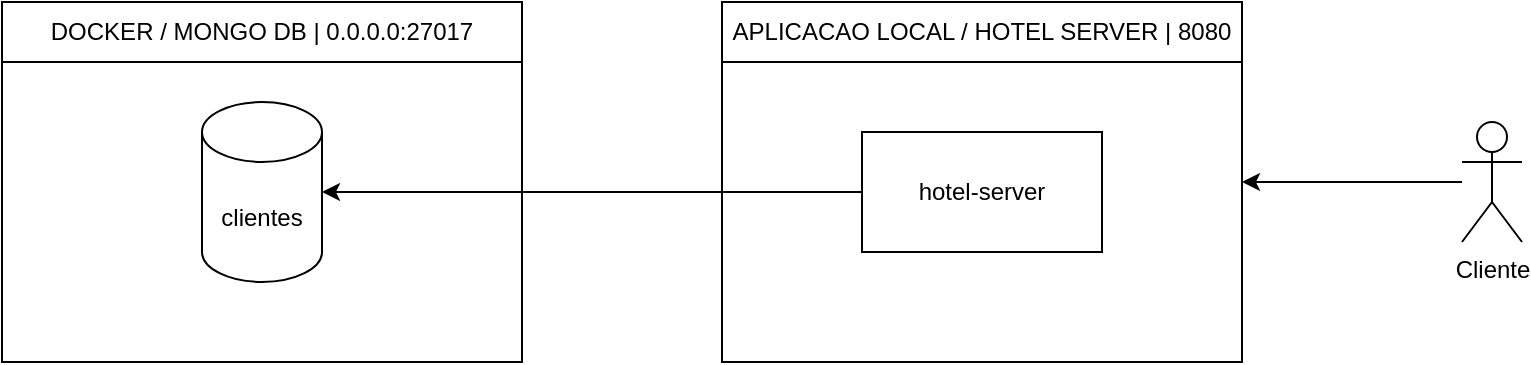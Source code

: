 <mxfile version="27.1.6">
  <diagram name="Page-1" id="7Xq46UEuC-JU0hLwkkQa">
    <mxGraphModel dx="1185" dy="620" grid="1" gridSize="10" guides="1" tooltips="1" connect="1" arrows="1" fold="1" page="1" pageScale="1" pageWidth="850" pageHeight="1100" math="0" shadow="0">
      <root>
        <mxCell id="0" />
        <mxCell id="1" parent="0" />
        <mxCell id="7t_1KPzHrTVTQA51yB6z-1" value="" style="rounded=0;whiteSpace=wrap;html=1;" vertex="1" parent="1">
          <mxGeometry x="40" y="40" width="260" height="180" as="geometry" />
        </mxCell>
        <mxCell id="7t_1KPzHrTVTQA51yB6z-2" value="DOCKER / MONGO DB | 0.0.0.0:27017" style="rounded=0;whiteSpace=wrap;html=1;" vertex="1" parent="1">
          <mxGeometry x="40" y="40" width="260" height="30" as="geometry" />
        </mxCell>
        <mxCell id="7t_1KPzHrTVTQA51yB6z-3" value="clientes" style="shape=cylinder3;whiteSpace=wrap;html=1;boundedLbl=1;backgroundOutline=1;size=15;" vertex="1" parent="1">
          <mxGeometry x="140" y="90" width="60" height="90" as="geometry" />
        </mxCell>
        <mxCell id="7t_1KPzHrTVTQA51yB6z-4" value="" style="rounded=0;whiteSpace=wrap;html=1;" vertex="1" parent="1">
          <mxGeometry x="400" y="40" width="260" height="180" as="geometry" />
        </mxCell>
        <mxCell id="7t_1KPzHrTVTQA51yB6z-5" value="APLICACAO LOCAL / HOTEL SERVER | 8080" style="rounded=0;whiteSpace=wrap;html=1;" vertex="1" parent="1">
          <mxGeometry x="400" y="40" width="260" height="30" as="geometry" />
        </mxCell>
        <mxCell id="7t_1KPzHrTVTQA51yB6z-11" style="edgeStyle=orthogonalEdgeStyle;rounded=0;orthogonalLoop=1;jettySize=auto;html=1;" edge="1" parent="1" source="7t_1KPzHrTVTQA51yB6z-7" target="7t_1KPzHrTVTQA51yB6z-3">
          <mxGeometry relative="1" as="geometry" />
        </mxCell>
        <mxCell id="7t_1KPzHrTVTQA51yB6z-7" value="hotel-server" style="rounded=0;whiteSpace=wrap;html=1;" vertex="1" parent="1">
          <mxGeometry x="470" y="105" width="120" height="60" as="geometry" />
        </mxCell>
        <mxCell id="7t_1KPzHrTVTQA51yB6z-9" style="edgeStyle=orthogonalEdgeStyle;rounded=0;orthogonalLoop=1;jettySize=auto;html=1;entryX=1;entryY=0.5;entryDx=0;entryDy=0;" edge="1" parent="1" source="7t_1KPzHrTVTQA51yB6z-8" target="7t_1KPzHrTVTQA51yB6z-4">
          <mxGeometry relative="1" as="geometry" />
        </mxCell>
        <mxCell id="7t_1KPzHrTVTQA51yB6z-8" value="Cliente" style="shape=umlActor;verticalLabelPosition=bottom;verticalAlign=top;html=1;outlineConnect=0;" vertex="1" parent="1">
          <mxGeometry x="770" y="100" width="30" height="60" as="geometry" />
        </mxCell>
      </root>
    </mxGraphModel>
  </diagram>
</mxfile>

